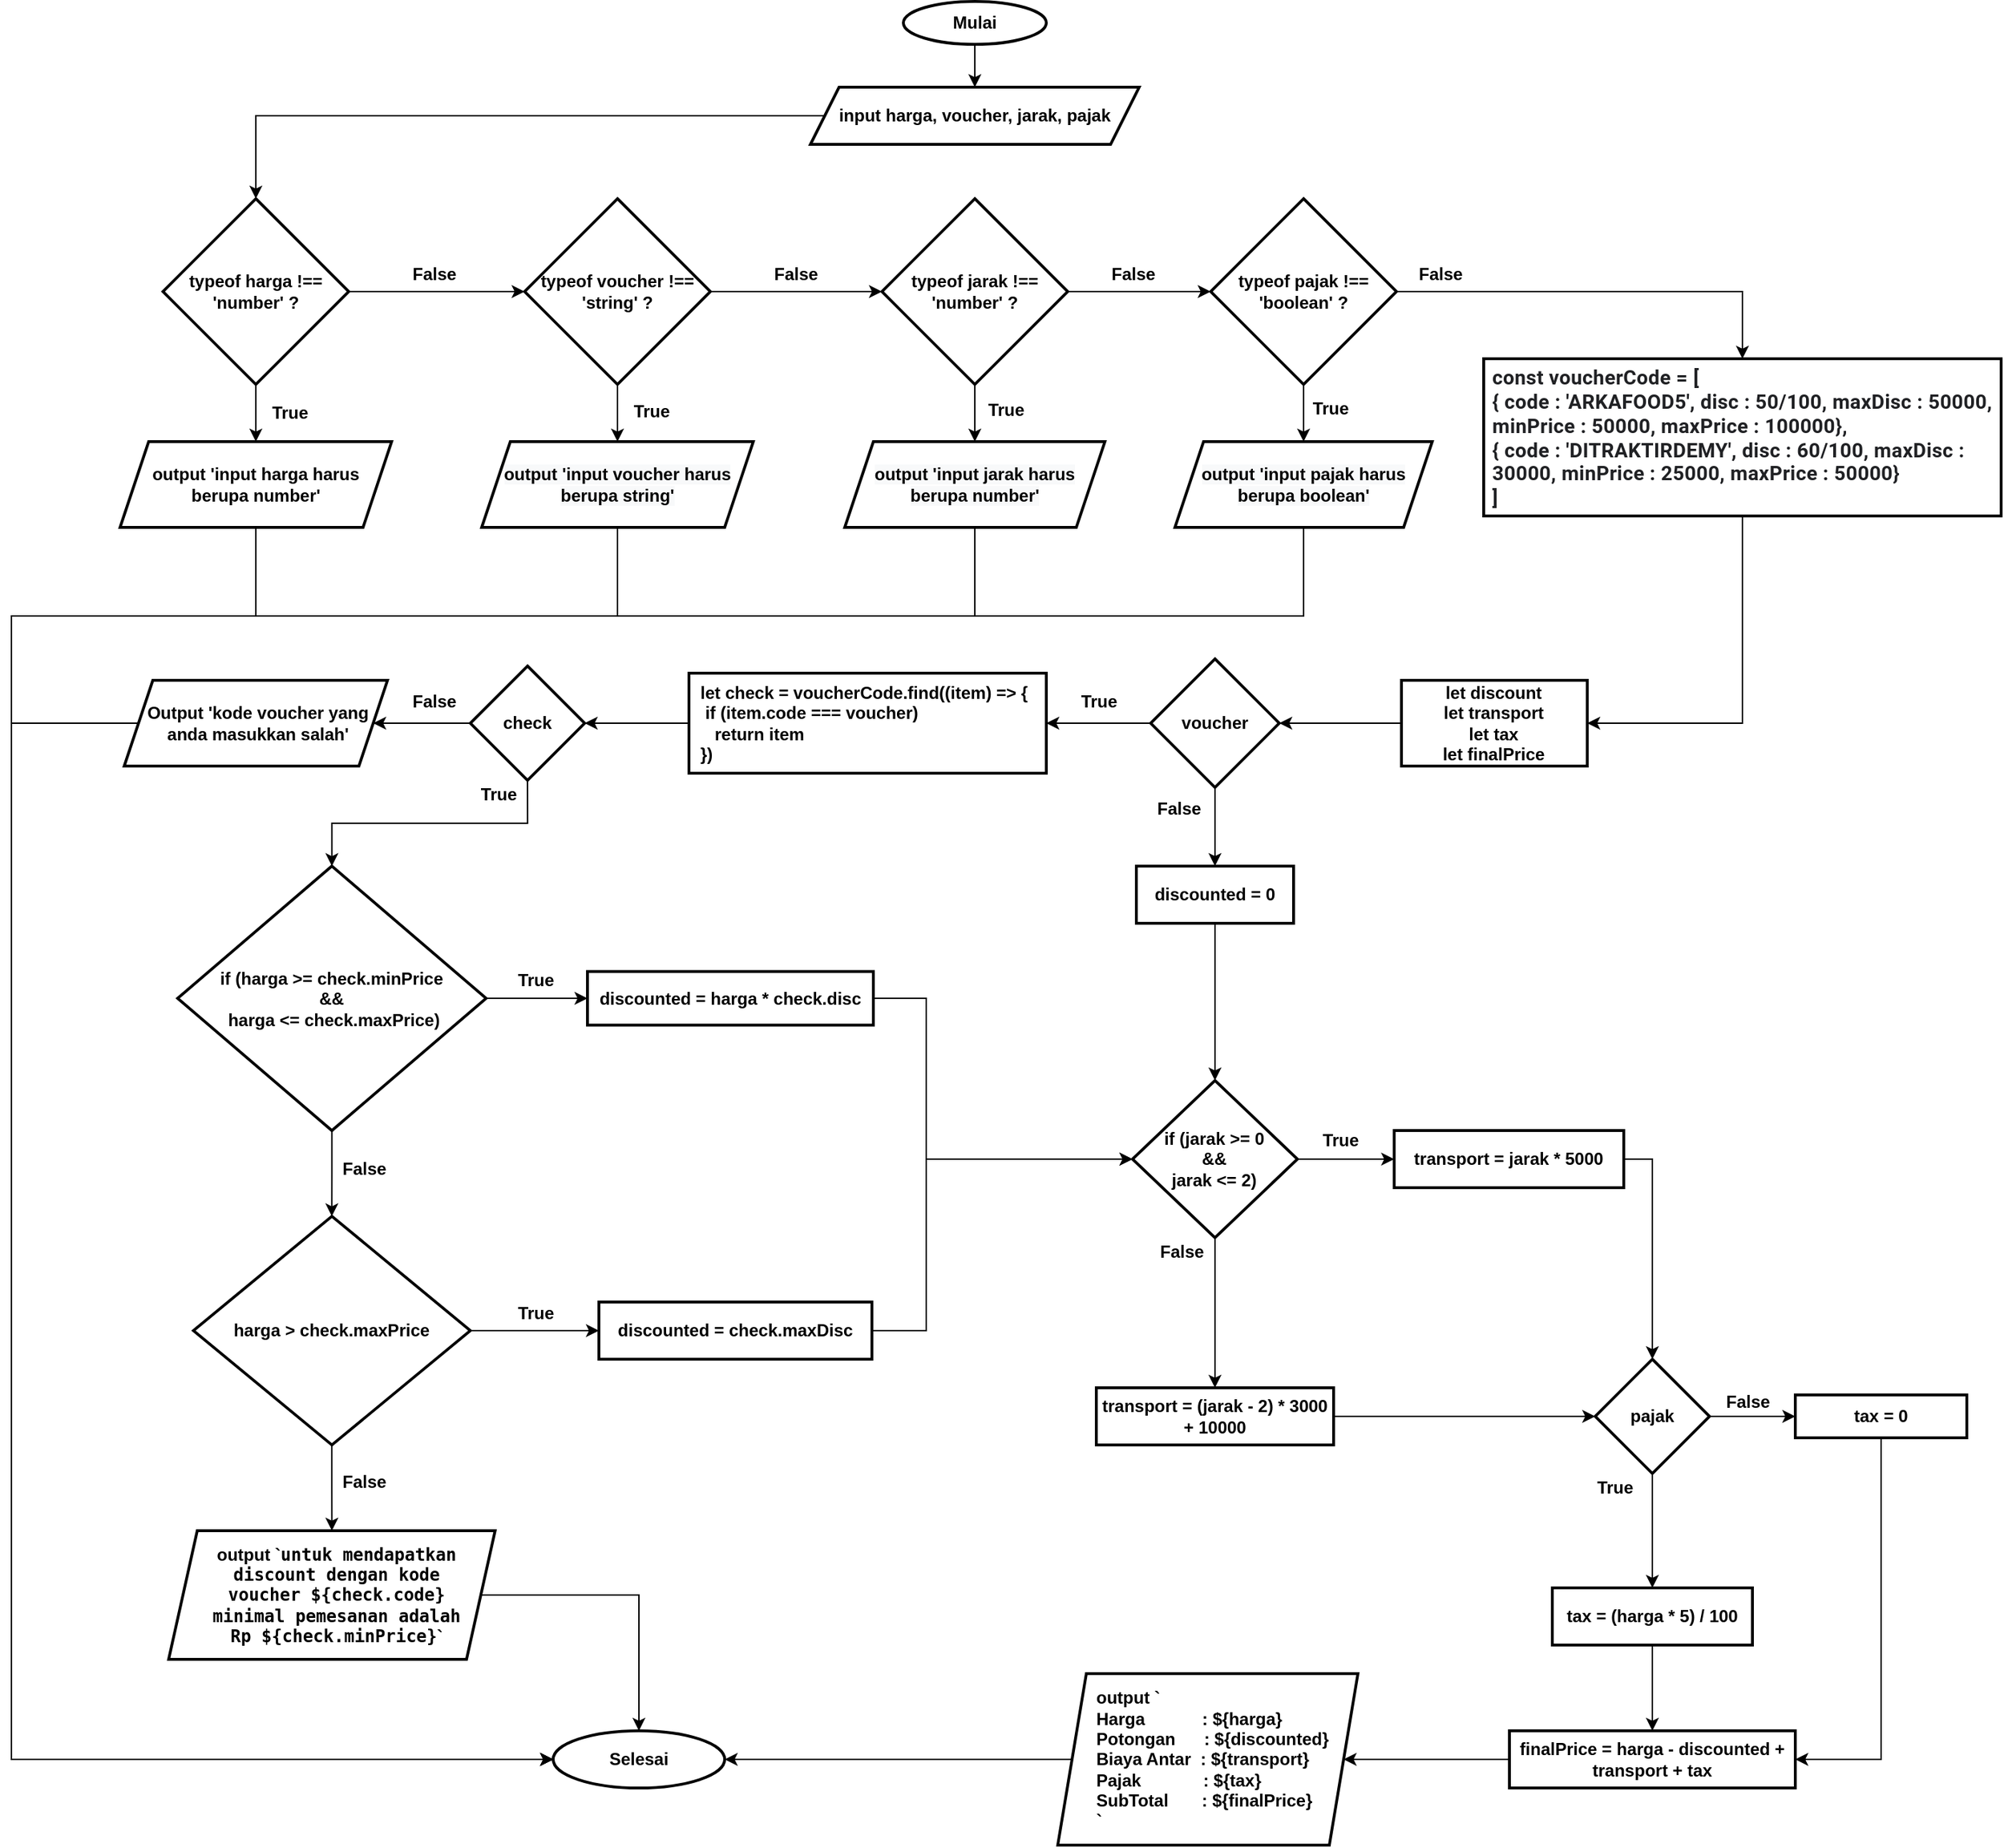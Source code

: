 <mxfile version="13.10.4" type="device"><diagram id="ELl1KDajEGCRCjRzHEgS" name="Page-1"><mxGraphModel dx="1573" dy="393" grid="1" gridSize="10" guides="1" tooltips="1" connect="1" arrows="1" fold="1" page="1" pageScale="1" pageWidth="850" pageHeight="1100" math="0" shadow="0"><root><mxCell id="0"/><mxCell id="1" parent="0"/><mxCell id="GlQfqOqBeS9ExOpWjfqs-5" value="" style="edgeStyle=orthogonalEdgeStyle;rounded=0;orthogonalLoop=1;jettySize=auto;html=1;" edge="1" parent="1" source="GlQfqOqBeS9ExOpWjfqs-1" target="GlQfqOqBeS9ExOpWjfqs-4"><mxGeometry relative="1" as="geometry"/></mxCell><mxCell id="GlQfqOqBeS9ExOpWjfqs-1" value="Mulai" style="strokeWidth=2;html=1;shape=mxgraph.flowchart.start_1;whiteSpace=wrap;fontStyle=1" vertex="1" parent="1"><mxGeometry x="474" y="10" width="100" height="30" as="geometry"/></mxCell><mxCell id="GlQfqOqBeS9ExOpWjfqs-7" value="" style="edgeStyle=orthogonalEdgeStyle;rounded=0;orthogonalLoop=1;jettySize=auto;html=1;" edge="1" parent="1" source="GlQfqOqBeS9ExOpWjfqs-4" target="GlQfqOqBeS9ExOpWjfqs-6"><mxGeometry relative="1" as="geometry"/></mxCell><mxCell id="GlQfqOqBeS9ExOpWjfqs-4" value="input harga, voucher, jarak, pajak" style="shape=parallelogram;perimeter=parallelogramPerimeter;whiteSpace=wrap;html=1;fixedSize=1;fontStyle=1;strokeWidth=2;" vertex="1" parent="1"><mxGeometry x="409" y="70" width="230" height="40" as="geometry"/></mxCell><mxCell id="GlQfqOqBeS9ExOpWjfqs-9" value="" style="edgeStyle=orthogonalEdgeStyle;rounded=0;orthogonalLoop=1;jettySize=auto;html=1;" edge="1" parent="1" source="GlQfqOqBeS9ExOpWjfqs-6" target="GlQfqOqBeS9ExOpWjfqs-8"><mxGeometry relative="1" as="geometry"/></mxCell><mxCell id="GlQfqOqBeS9ExOpWjfqs-99" style="edgeStyle=orthogonalEdgeStyle;rounded=0;orthogonalLoop=1;jettySize=auto;html=1;entryX=0.5;entryY=0;entryDx=0;entryDy=0;" edge="1" parent="1" source="GlQfqOqBeS9ExOpWjfqs-6" target="GlQfqOqBeS9ExOpWjfqs-14"><mxGeometry relative="1" as="geometry"/></mxCell><mxCell id="GlQfqOqBeS9ExOpWjfqs-6" value="typeof harga !== 'number' ?" style="rhombus;whiteSpace=wrap;html=1;fontStyle=1;strokeWidth=2;" vertex="1" parent="1"><mxGeometry x="-44" y="148" width="130" height="130" as="geometry"/></mxCell><mxCell id="GlQfqOqBeS9ExOpWjfqs-11" value="" style="edgeStyle=orthogonalEdgeStyle;rounded=0;orthogonalLoop=1;jettySize=auto;html=1;" edge="1" parent="1" source="GlQfqOqBeS9ExOpWjfqs-8" target="GlQfqOqBeS9ExOpWjfqs-10"><mxGeometry relative="1" as="geometry"/></mxCell><mxCell id="GlQfqOqBeS9ExOpWjfqs-21" value="" style="edgeStyle=orthogonalEdgeStyle;rounded=0;orthogonalLoop=1;jettySize=auto;html=1;" edge="1" parent="1" source="GlQfqOqBeS9ExOpWjfqs-8" target="GlQfqOqBeS9ExOpWjfqs-20"><mxGeometry relative="1" as="geometry"/></mxCell><mxCell id="GlQfqOqBeS9ExOpWjfqs-8" value="typeof voucher !== 'string' ?" style="rhombus;whiteSpace=wrap;html=1;fontStyle=1;strokeWidth=2;" vertex="1" parent="1"><mxGeometry x="209" y="148" width="130" height="130" as="geometry"/></mxCell><mxCell id="GlQfqOqBeS9ExOpWjfqs-13" value="" style="edgeStyle=orthogonalEdgeStyle;rounded=0;orthogonalLoop=1;jettySize=auto;html=1;" edge="1" parent="1" source="GlQfqOqBeS9ExOpWjfqs-10" target="GlQfqOqBeS9ExOpWjfqs-12"><mxGeometry relative="1" as="geometry"><Array as="points"><mxPoint x="639" y="213"/></Array></mxGeometry></mxCell><mxCell id="GlQfqOqBeS9ExOpWjfqs-24" value="" style="edgeStyle=orthogonalEdgeStyle;rounded=0;orthogonalLoop=1;jettySize=auto;html=1;" edge="1" parent="1" source="GlQfqOqBeS9ExOpWjfqs-10" target="GlQfqOqBeS9ExOpWjfqs-23"><mxGeometry relative="1" as="geometry"/></mxCell><mxCell id="GlQfqOqBeS9ExOpWjfqs-10" value="typeof jarak !== 'number' ?" style="rhombus;whiteSpace=wrap;html=1;fontStyle=1;strokeWidth=2;" vertex="1" parent="1"><mxGeometry x="459" y="148" width="130" height="130" as="geometry"/></mxCell><mxCell id="GlQfqOqBeS9ExOpWjfqs-26" value="" style="edgeStyle=orthogonalEdgeStyle;rounded=0;orthogonalLoop=1;jettySize=auto;html=1;" edge="1" parent="1" source="GlQfqOqBeS9ExOpWjfqs-12" target="GlQfqOqBeS9ExOpWjfqs-25"><mxGeometry relative="1" as="geometry"/></mxCell><mxCell id="GlQfqOqBeS9ExOpWjfqs-210" style="edgeStyle=orthogonalEdgeStyle;rounded=0;orthogonalLoop=1;jettySize=auto;html=1;entryX=0.5;entryY=0;entryDx=0;entryDy=0;" edge="1" parent="1" source="GlQfqOqBeS9ExOpWjfqs-12" target="GlQfqOqBeS9ExOpWjfqs-209"><mxGeometry relative="1" as="geometry"/></mxCell><mxCell id="GlQfqOqBeS9ExOpWjfqs-12" value="typeof pajak !== 'boolean' ?" style="rhombus;whiteSpace=wrap;html=1;fontStyle=1;strokeWidth=2;" vertex="1" parent="1"><mxGeometry x="689" y="148" width="130" height="130" as="geometry"/></mxCell><mxCell id="GlQfqOqBeS9ExOpWjfqs-191" style="edgeStyle=orthogonalEdgeStyle;rounded=0;orthogonalLoop=1;jettySize=auto;html=1;entryX=0;entryY=0.5;entryDx=0;entryDy=0;exitX=0.5;exitY=1;exitDx=0;exitDy=0;" edge="1" parent="1" source="GlQfqOqBeS9ExOpWjfqs-14" target="GlQfqOqBeS9ExOpWjfqs-188"><mxGeometry relative="1" as="geometry"><Array as="points"><mxPoint x="21" y="440"/><mxPoint x="-150" y="440"/><mxPoint x="-150" y="1240"/></Array></mxGeometry></mxCell><mxCell id="GlQfqOqBeS9ExOpWjfqs-14" value="output 'input harga harus berupa number'" style="shape=parallelogram;perimeter=parallelogramPerimeter;whiteSpace=wrap;html=1;fixedSize=1;fontStyle=1;strokeWidth=2;" vertex="1" parent="1"><mxGeometry x="-74" y="318" width="190" height="60" as="geometry"/></mxCell><mxCell id="GlQfqOqBeS9ExOpWjfqs-192" style="edgeStyle=orthogonalEdgeStyle;rounded=0;orthogonalLoop=1;jettySize=auto;html=1;entryX=0;entryY=0.5;entryDx=0;entryDy=0;" edge="1" parent="1" source="GlQfqOqBeS9ExOpWjfqs-20" target="GlQfqOqBeS9ExOpWjfqs-188"><mxGeometry relative="1" as="geometry"><Array as="points"><mxPoint x="274" y="440"/><mxPoint x="-150" y="440"/><mxPoint x="-150" y="1240"/></Array></mxGeometry></mxCell><mxCell id="GlQfqOqBeS9ExOpWjfqs-20" value="&lt;span style=&quot;color: rgb(0 , 0 , 0) ; font-family: &amp;#34;helvetica&amp;#34; ; font-size: 12px ; font-style: normal ; font-weight: 700 ; letter-spacing: normal ; text-align: center ; text-indent: 0px ; text-transform: none ; word-spacing: 0px ; background-color: rgb(248 , 249 , 250) ; display: inline ; float: none&quot;&gt;output 'input voucher harus berupa string'&lt;/span&gt;" style="shape=parallelogram;perimeter=parallelogramPerimeter;whiteSpace=wrap;html=1;fixedSize=1;fontStyle=1;strokeWidth=2;" vertex="1" parent="1"><mxGeometry x="179" y="318" width="190" height="60" as="geometry"/></mxCell><mxCell id="GlQfqOqBeS9ExOpWjfqs-193" style="edgeStyle=orthogonalEdgeStyle;rounded=0;orthogonalLoop=1;jettySize=auto;html=1;entryX=0;entryY=0.5;entryDx=0;entryDy=0;" edge="1" parent="1" source="GlQfqOqBeS9ExOpWjfqs-23" target="GlQfqOqBeS9ExOpWjfqs-188"><mxGeometry relative="1" as="geometry"><Array as="points"><mxPoint x="524" y="440"/><mxPoint x="-150" y="440"/><mxPoint x="-150" y="1240"/></Array></mxGeometry></mxCell><mxCell id="GlQfqOqBeS9ExOpWjfqs-23" value="&lt;span style=&quot;color: rgb(0 , 0 , 0) ; font-family: &amp;#34;helvetica&amp;#34; ; font-size: 12px ; font-style: normal ; font-weight: 700 ; letter-spacing: normal ; text-align: center ; text-indent: 0px ; text-transform: none ; word-spacing: 0px ; background-color: rgb(248 , 249 , 250) ; display: inline ; float: none&quot;&gt;output 'input jarak harus berupa number'&lt;/span&gt;" style="shape=parallelogram;perimeter=parallelogramPerimeter;whiteSpace=wrap;html=1;fixedSize=1;fontStyle=1;strokeWidth=2;" vertex="1" parent="1"><mxGeometry x="433" y="318" width="182" height="60" as="geometry"/></mxCell><mxCell id="GlQfqOqBeS9ExOpWjfqs-194" style="edgeStyle=orthogonalEdgeStyle;rounded=0;orthogonalLoop=1;jettySize=auto;html=1;entryX=0;entryY=0.5;entryDx=0;entryDy=0;" edge="1" parent="1" source="GlQfqOqBeS9ExOpWjfqs-25" target="GlQfqOqBeS9ExOpWjfqs-188"><mxGeometry relative="1" as="geometry"><Array as="points"><mxPoint x="754" y="440"/><mxPoint x="-150" y="440"/><mxPoint x="-150" y="1240"/></Array></mxGeometry></mxCell><mxCell id="GlQfqOqBeS9ExOpWjfqs-25" value="&lt;span style=&quot;color: rgb(0 , 0 , 0) ; font-family: &amp;#34;helvetica&amp;#34; ; font-size: 12px ; font-style: normal ; font-weight: 700 ; letter-spacing: normal ; text-align: center ; text-indent: 0px ; text-transform: none ; word-spacing: 0px ; background-color: rgb(248 , 249 , 250) ; display: inline ; float: none&quot;&gt;output 'input pajak harus berupa boolean'&lt;/span&gt;" style="shape=parallelogram;perimeter=parallelogramPerimeter;whiteSpace=wrap;html=1;fixedSize=1;fontStyle=1;strokeWidth=2;" vertex="1" parent="1"><mxGeometry x="664" y="318" width="180" height="60" as="geometry"/></mxCell><mxCell id="GlQfqOqBeS9ExOpWjfqs-27" value="False" style="text;html=1;strokeColor=none;fillColor=none;align=center;verticalAlign=middle;whiteSpace=wrap;rounded=0;fontStyle=1" vertex="1" parent="1"><mxGeometry x="126" y="191" width="40" height="20" as="geometry"/></mxCell><mxCell id="GlQfqOqBeS9ExOpWjfqs-28" value="False" style="text;html=1;strokeColor=none;fillColor=none;align=center;verticalAlign=middle;whiteSpace=wrap;rounded=0;fontStyle=1" vertex="1" parent="1"><mxGeometry x="379" y="191" width="40" height="20" as="geometry"/></mxCell><mxCell id="GlQfqOqBeS9ExOpWjfqs-29" value="False" style="text;html=1;strokeColor=none;fillColor=none;align=center;verticalAlign=middle;whiteSpace=wrap;rounded=0;fontStyle=1" vertex="1" parent="1"><mxGeometry x="615" y="191" width="40" height="20" as="geometry"/></mxCell><mxCell id="GlQfqOqBeS9ExOpWjfqs-30" value="False" style="text;html=1;strokeColor=none;fillColor=none;align=center;verticalAlign=middle;whiteSpace=wrap;rounded=0;fontStyle=1" vertex="1" parent="1"><mxGeometry x="830" y="191" width="40" height="20" as="geometry"/></mxCell><mxCell id="GlQfqOqBeS9ExOpWjfqs-31" value="True" style="text;html=1;strokeColor=none;fillColor=none;align=center;verticalAlign=middle;whiteSpace=wrap;rounded=0;fontStyle=1" vertex="1" parent="1"><mxGeometry x="25" y="288" width="40" height="20" as="geometry"/></mxCell><mxCell id="GlQfqOqBeS9ExOpWjfqs-32" value="True" style="text;html=1;strokeColor=none;fillColor=none;align=center;verticalAlign=middle;whiteSpace=wrap;rounded=0;fontStyle=1" vertex="1" parent="1"><mxGeometry x="278" y="287" width="40" height="20" as="geometry"/></mxCell><mxCell id="GlQfqOqBeS9ExOpWjfqs-33" value="True" style="text;html=1;strokeColor=none;fillColor=none;align=center;verticalAlign=middle;whiteSpace=wrap;rounded=0;fontStyle=1" vertex="1" parent="1"><mxGeometry x="526" y="286" width="40" height="20" as="geometry"/></mxCell><mxCell id="GlQfqOqBeS9ExOpWjfqs-34" value="True" style="text;html=1;strokeColor=none;fillColor=none;align=center;verticalAlign=middle;whiteSpace=wrap;rounded=0;fontStyle=1" vertex="1" parent="1"><mxGeometry x="753.31" y="285" width="40" height="20" as="geometry"/></mxCell><mxCell id="GlQfqOqBeS9ExOpWjfqs-77" value="" style="edgeStyle=orthogonalEdgeStyle;rounded=0;orthogonalLoop=1;jettySize=auto;html=1;entryX=1;entryY=0.5;entryDx=0;entryDy=0;exitX=0;exitY=0.5;exitDx=0;exitDy=0;" edge="1" parent="1" source="GlQfqOqBeS9ExOpWjfqs-35" target="GlQfqOqBeS9ExOpWjfqs-38"><mxGeometry relative="1" as="geometry"/></mxCell><mxCell id="GlQfqOqBeS9ExOpWjfqs-35" value="let discount&lt;br&gt;let transport&lt;br&gt;let tax&lt;br&gt;let finalPrice" style="whiteSpace=wrap;html=1;fontStyle=1;strokeWidth=2;" vertex="1" parent="1"><mxGeometry x="822.44" y="485" width="130" height="60" as="geometry"/></mxCell><mxCell id="GlQfqOqBeS9ExOpWjfqs-145" style="edgeStyle=orthogonalEdgeStyle;rounded=0;orthogonalLoop=1;jettySize=auto;html=1;" edge="1" parent="1" source="GlQfqOqBeS9ExOpWjfqs-38" target="GlQfqOqBeS9ExOpWjfqs-40"><mxGeometry relative="1" as="geometry"/></mxCell><mxCell id="GlQfqOqBeS9ExOpWjfqs-151" value="" style="edgeStyle=orthogonalEdgeStyle;rounded=0;orthogonalLoop=1;jettySize=auto;html=1;" edge="1" parent="1" source="GlQfqOqBeS9ExOpWjfqs-38" target="GlQfqOqBeS9ExOpWjfqs-150"><mxGeometry relative="1" as="geometry"/></mxCell><mxCell id="GlQfqOqBeS9ExOpWjfqs-38" value="voucher" style="rhombus;whiteSpace=wrap;html=1;fontStyle=1;strokeWidth=2;" vertex="1" parent="1"><mxGeometry x="647" y="470" width="90" height="90" as="geometry"/></mxCell><mxCell id="GlQfqOqBeS9ExOpWjfqs-167" style="edgeStyle=orthogonalEdgeStyle;rounded=0;orthogonalLoop=1;jettySize=auto;html=1;entryX=0.5;entryY=0;entryDx=0;entryDy=0;entryPerimeter=0;" edge="1" parent="1" source="GlQfqOqBeS9ExOpWjfqs-40" target="GlQfqOqBeS9ExOpWjfqs-166"><mxGeometry relative="1" as="geometry"/></mxCell><mxCell id="GlQfqOqBeS9ExOpWjfqs-40" value="discounted = 0" style="whiteSpace=wrap;html=1;fontStyle=1;strokeWidth=2;" vertex="1" parent="1"><mxGeometry x="637" y="615" width="110" height="40" as="geometry"/></mxCell><mxCell id="GlQfqOqBeS9ExOpWjfqs-44" value="False" style="text;html=1;strokeColor=none;fillColor=none;align=center;verticalAlign=middle;whiteSpace=wrap;rounded=0;fontStyle=1" vertex="1" parent="1"><mxGeometry x="647" y="565" width="40" height="20" as="geometry"/></mxCell><mxCell id="GlQfqOqBeS9ExOpWjfqs-47" value="True" style="text;html=1;strokeColor=none;fillColor=none;align=center;verticalAlign=middle;whiteSpace=wrap;rounded=0;fontStyle=1" vertex="1" parent="1"><mxGeometry x="591" y="490" width="40" height="20" as="geometry"/></mxCell><mxCell id="GlQfqOqBeS9ExOpWjfqs-153" value="" style="edgeStyle=orthogonalEdgeStyle;rounded=0;orthogonalLoop=1;jettySize=auto;html=1;" edge="1" parent="1" source="GlQfqOqBeS9ExOpWjfqs-150" target="GlQfqOqBeS9ExOpWjfqs-152"><mxGeometry relative="1" as="geometry"/></mxCell><mxCell id="GlQfqOqBeS9ExOpWjfqs-150" value="let check = voucherCode.find((item) =&amp;gt; {&amp;nbsp; &amp;nbsp; &amp;nbsp;if (item.code === voucher) &lt;br&gt;&amp;nbsp; &amp;nbsp;return item &lt;br&gt;})" style="whiteSpace=wrap;html=1;fontStyle=1;strokeWidth=2;align=left;spacingLeft=6;" vertex="1" parent="1"><mxGeometry x="324.0" y="480" width="250" height="70" as="geometry"/></mxCell><mxCell id="GlQfqOqBeS9ExOpWjfqs-155" value="" style="edgeStyle=orthogonalEdgeStyle;rounded=0;orthogonalLoop=1;jettySize=auto;html=1;exitX=0.5;exitY=1;exitDx=0;exitDy=0;" edge="1" parent="1" source="GlQfqOqBeS9ExOpWjfqs-152" target="GlQfqOqBeS9ExOpWjfqs-154"><mxGeometry relative="1" as="geometry"/></mxCell><mxCell id="GlQfqOqBeS9ExOpWjfqs-196" value="" style="edgeStyle=orthogonalEdgeStyle;rounded=0;orthogonalLoop=1;jettySize=auto;html=1;" edge="1" parent="1" source="GlQfqOqBeS9ExOpWjfqs-152" target="GlQfqOqBeS9ExOpWjfqs-195"><mxGeometry relative="1" as="geometry"/></mxCell><mxCell id="GlQfqOqBeS9ExOpWjfqs-152" value="check" style="rhombus;whiteSpace=wrap;html=1;fontStyle=1;align=center;strokeWidth=2;spacingLeft=0;" vertex="1" parent="1"><mxGeometry x="171.05" y="475" width="80" height="80" as="geometry"/></mxCell><mxCell id="GlQfqOqBeS9ExOpWjfqs-157" value="" style="edgeStyle=orthogonalEdgeStyle;rounded=0;orthogonalLoop=1;jettySize=auto;html=1;" edge="1" parent="1" source="GlQfqOqBeS9ExOpWjfqs-154" target="GlQfqOqBeS9ExOpWjfqs-156"><mxGeometry relative="1" as="geometry"/></mxCell><mxCell id="GlQfqOqBeS9ExOpWjfqs-159" value="" style="edgeStyle=orthogonalEdgeStyle;rounded=0;orthogonalLoop=1;jettySize=auto;html=1;" edge="1" parent="1" source="GlQfqOqBeS9ExOpWjfqs-154" target="GlQfqOqBeS9ExOpWjfqs-158"><mxGeometry relative="1" as="geometry"/></mxCell><mxCell id="GlQfqOqBeS9ExOpWjfqs-154" value="if (harga &amp;gt;= check.minPrice &lt;br&gt;&amp;amp;&amp;amp;&lt;br&gt;&amp;nbsp;harga &amp;lt;= check.maxPrice)" style="rhombus;whiteSpace=wrap;html=1;fontStyle=1;align=center;strokeWidth=2;spacingLeft=0;" vertex="1" parent="1"><mxGeometry x="-33.72" y="615" width="215.81" height="185" as="geometry"/></mxCell><mxCell id="GlQfqOqBeS9ExOpWjfqs-168" style="edgeStyle=orthogonalEdgeStyle;rounded=0;orthogonalLoop=1;jettySize=auto;html=1;entryX=0;entryY=0.5;entryDx=0;entryDy=0;entryPerimeter=0;exitX=1;exitY=0.5;exitDx=0;exitDy=0;" edge="1" parent="1" source="GlQfqOqBeS9ExOpWjfqs-156" target="GlQfqOqBeS9ExOpWjfqs-166"><mxGeometry relative="1" as="geometry"><mxPoint x="462.0" y="707.583" as="sourcePoint"/><mxPoint x="537" y="820" as="targetPoint"/><Array as="points"><mxPoint x="490" y="707"/><mxPoint x="490" y="820"/></Array></mxGeometry></mxCell><mxCell id="GlQfqOqBeS9ExOpWjfqs-156" value="discounted = harga * check.disc" style="whiteSpace=wrap;html=1;fontStyle=1;strokeWidth=2;spacingLeft=0;" vertex="1" parent="1"><mxGeometry x="252.99" y="688.75" width="200.01" height="37.5" as="geometry"/></mxCell><mxCell id="GlQfqOqBeS9ExOpWjfqs-161" value="" style="edgeStyle=orthogonalEdgeStyle;rounded=0;orthogonalLoop=1;jettySize=auto;html=1;" edge="1" parent="1" source="GlQfqOqBeS9ExOpWjfqs-158" target="GlQfqOqBeS9ExOpWjfqs-160"><mxGeometry relative="1" as="geometry"/></mxCell><mxCell id="GlQfqOqBeS9ExOpWjfqs-165" value="" style="edgeStyle=orthogonalEdgeStyle;rounded=0;orthogonalLoop=1;jettySize=auto;html=1;" edge="1" parent="1" source="GlQfqOqBeS9ExOpWjfqs-158" target="GlQfqOqBeS9ExOpWjfqs-164"><mxGeometry relative="1" as="geometry"/></mxCell><mxCell id="GlQfqOqBeS9ExOpWjfqs-158" value="harga &amp;gt; check.maxPrice" style="rhombus;whiteSpace=wrap;html=1;fontStyle=1;align=center;strokeWidth=2;spacingLeft=0;" vertex="1" parent="1"><mxGeometry x="-22.67" y="860" width="193.72" height="160" as="geometry"/></mxCell><mxCell id="GlQfqOqBeS9ExOpWjfqs-170" style="edgeStyle=orthogonalEdgeStyle;rounded=0;orthogonalLoop=1;jettySize=auto;html=1;entryX=0;entryY=0.5;entryDx=0;entryDy=0;entryPerimeter=0;" edge="1" parent="1" source="GlQfqOqBeS9ExOpWjfqs-160" target="GlQfqOqBeS9ExOpWjfqs-166"><mxGeometry relative="1" as="geometry"><Array as="points"><mxPoint x="490" y="940"/><mxPoint x="490" y="820"/></Array></mxGeometry></mxCell><mxCell id="GlQfqOqBeS9ExOpWjfqs-160" value="discounted = check.maxDisc" style="whiteSpace=wrap;html=1;fontStyle=1;strokeWidth=2;spacingLeft=0;" vertex="1" parent="1"><mxGeometry x="260.99" y="920" width="191.01" height="40" as="geometry"/></mxCell><mxCell id="GlQfqOqBeS9ExOpWjfqs-190" style="edgeStyle=orthogonalEdgeStyle;rounded=0;orthogonalLoop=1;jettySize=auto;html=1;entryX=0.5;entryY=0;entryDx=0;entryDy=0;" edge="1" parent="1" source="GlQfqOqBeS9ExOpWjfqs-164" target="GlQfqOqBeS9ExOpWjfqs-188"><mxGeometry relative="1" as="geometry"/></mxCell><mxCell id="GlQfqOqBeS9ExOpWjfqs-164" value="&lt;span style=&quot;background-color: rgb(255 , 255 , 255)&quot;&gt;output `&lt;span style=&quot;font-family: &amp;#34;droid sans mono&amp;#34; , monospace , monospace , &amp;#34;droid sans fallback&amp;#34;&quot;&gt;untuk mendapatkan discount dengan kode voucher &lt;/span&gt;&lt;span style=&quot;font-family: &amp;#34;droid sans mono&amp;#34; , monospace , monospace , &amp;#34;droid sans fallback&amp;#34;&quot;&gt;${&lt;/span&gt;&lt;span style=&quot;font-family: &amp;#34;droid sans mono&amp;#34; , monospace , monospace , &amp;#34;droid sans fallback&amp;#34;&quot;&gt;check.&lt;/span&gt;&lt;span style=&quot;font-family: &amp;#34;droid sans mono&amp;#34; , monospace , monospace , &amp;#34;droid sans fallback&amp;#34;&quot;&gt;code&lt;/span&gt;&lt;span style=&quot;font-family: &amp;#34;droid sans mono&amp;#34; , monospace , monospace , &amp;#34;droid sans fallback&amp;#34;&quot;&gt;}&lt;/span&gt;&lt;span style=&quot;font-family: &amp;#34;droid sans mono&amp;#34; , monospace , monospace , &amp;#34;droid sans fallback&amp;#34;&quot;&gt; minimal pemesanan adalah &lt;br&gt;Rp &lt;/span&gt;&lt;span style=&quot;font-family: &amp;#34;droid sans mono&amp;#34; , monospace , monospace , &amp;#34;droid sans fallback&amp;#34;&quot;&gt;${&lt;/span&gt;&lt;span style=&quot;font-family: &amp;#34;droid sans mono&amp;#34; , monospace , monospace , &amp;#34;droid sans fallback&amp;#34;&quot;&gt;check&lt;/span&gt;&lt;span style=&quot;font-family: &amp;#34;droid sans mono&amp;#34; , monospace , monospace , &amp;#34;droid sans fallback&amp;#34;&quot;&gt;.&lt;/span&gt;&lt;span style=&quot;font-family: &amp;#34;droid sans mono&amp;#34; , monospace , monospace , &amp;#34;droid sans fallback&amp;#34;&quot;&gt;minPrice&lt;/span&gt;&lt;span style=&quot;font-family: &amp;#34;droid sans mono&amp;#34; , monospace , monospace , &amp;#34;droid sans fallback&amp;#34;&quot;&gt;}&lt;/span&gt;`&lt;/span&gt;" style="shape=parallelogram;perimeter=parallelogramPerimeter;whiteSpace=wrap;html=1;fixedSize=1;fontStyle=1;strokeWidth=2;spacingLeft=17;spacingRight=10;" vertex="1" parent="1"><mxGeometry x="-40.01" y="1080" width="228.4" height="90" as="geometry"/></mxCell><mxCell id="GlQfqOqBeS9ExOpWjfqs-172" value="" style="edgeStyle=orthogonalEdgeStyle;rounded=0;orthogonalLoop=1;jettySize=auto;html=1;" edge="1" parent="1" source="GlQfqOqBeS9ExOpWjfqs-166" target="GlQfqOqBeS9ExOpWjfqs-171"><mxGeometry relative="1" as="geometry"/></mxCell><mxCell id="GlQfqOqBeS9ExOpWjfqs-174" value="" style="edgeStyle=orthogonalEdgeStyle;rounded=0;orthogonalLoop=1;jettySize=auto;html=1;" edge="1" parent="1" source="GlQfqOqBeS9ExOpWjfqs-166" target="GlQfqOqBeS9ExOpWjfqs-173"><mxGeometry relative="1" as="geometry"/></mxCell><mxCell id="GlQfqOqBeS9ExOpWjfqs-166" value="if (jarak &amp;gt;= 0 &lt;br&gt;&amp;amp;&amp;amp; &lt;br&gt;jarak &amp;lt;= 2)" style="strokeWidth=2;html=1;shape=mxgraph.flowchart.decision;whiteSpace=wrap;fontStyle=1" vertex="1" parent="1"><mxGeometry x="634.31" y="765" width="115.37" height="110" as="geometry"/></mxCell><mxCell id="GlQfqOqBeS9ExOpWjfqs-177" value="" style="edgeStyle=orthogonalEdgeStyle;rounded=0;orthogonalLoop=1;jettySize=auto;html=1;exitX=1;exitY=0.5;exitDx=0;exitDy=0;" edge="1" parent="1" source="GlQfqOqBeS9ExOpWjfqs-171" target="GlQfqOqBeS9ExOpWjfqs-176"><mxGeometry relative="1" as="geometry"/></mxCell><mxCell id="GlQfqOqBeS9ExOpWjfqs-171" value="transport = jarak * 5000" style="whiteSpace=wrap;html=1;fontStyle=1;strokeWidth=2;" vertex="1" parent="1"><mxGeometry x="817.36" y="800" width="160.64" height="40" as="geometry"/></mxCell><mxCell id="GlQfqOqBeS9ExOpWjfqs-178" style="edgeStyle=orthogonalEdgeStyle;rounded=0;orthogonalLoop=1;jettySize=auto;html=1;entryX=0;entryY=0.5;entryDx=0;entryDy=0;" edge="1" parent="1" source="GlQfqOqBeS9ExOpWjfqs-173" target="GlQfqOqBeS9ExOpWjfqs-176"><mxGeometry relative="1" as="geometry"/></mxCell><mxCell id="GlQfqOqBeS9ExOpWjfqs-173" value="transport = (jarak - 2) * 3000 + 10000" style="whiteSpace=wrap;html=1;fontStyle=1;strokeWidth=2;" vertex="1" parent="1"><mxGeometry x="608.99" y="980" width="166.01" height="40" as="geometry"/></mxCell><mxCell id="GlQfqOqBeS9ExOpWjfqs-180" value="" style="edgeStyle=orthogonalEdgeStyle;rounded=0;orthogonalLoop=1;jettySize=auto;html=1;" edge="1" parent="1" source="GlQfqOqBeS9ExOpWjfqs-176" target="GlQfqOqBeS9ExOpWjfqs-179"><mxGeometry relative="1" as="geometry"/></mxCell><mxCell id="GlQfqOqBeS9ExOpWjfqs-182" value="" style="edgeStyle=orthogonalEdgeStyle;rounded=0;orthogonalLoop=1;jettySize=auto;html=1;" edge="1" parent="1" source="GlQfqOqBeS9ExOpWjfqs-176" target="GlQfqOqBeS9ExOpWjfqs-181"><mxGeometry relative="1" as="geometry"/></mxCell><mxCell id="GlQfqOqBeS9ExOpWjfqs-176" value="pajak" style="rhombus;whiteSpace=wrap;html=1;fontStyle=1;strokeWidth=2;" vertex="1" parent="1"><mxGeometry x="958.0" y="960" width="80" height="80" as="geometry"/></mxCell><mxCell id="GlQfqOqBeS9ExOpWjfqs-184" value="" style="edgeStyle=orthogonalEdgeStyle;rounded=0;orthogonalLoop=1;jettySize=auto;html=1;" edge="1" parent="1" source="GlQfqOqBeS9ExOpWjfqs-179" target="GlQfqOqBeS9ExOpWjfqs-183"><mxGeometry relative="1" as="geometry"/></mxCell><mxCell id="GlQfqOqBeS9ExOpWjfqs-179" value="tax = (harga * 5) / 100" style="whiteSpace=wrap;html=1;fontStyle=1;strokeWidth=2;" vertex="1" parent="1"><mxGeometry x="928" y="1120" width="140" height="40" as="geometry"/></mxCell><mxCell id="GlQfqOqBeS9ExOpWjfqs-185" style="edgeStyle=orthogonalEdgeStyle;rounded=0;orthogonalLoop=1;jettySize=auto;html=1;entryX=1;entryY=0.5;entryDx=0;entryDy=0;" edge="1" parent="1" source="GlQfqOqBeS9ExOpWjfqs-181" target="GlQfqOqBeS9ExOpWjfqs-183"><mxGeometry relative="1" as="geometry"/></mxCell><mxCell id="GlQfqOqBeS9ExOpWjfqs-181" value="tax = 0" style="whiteSpace=wrap;html=1;fontStyle=1;strokeWidth=2;" vertex="1" parent="1"><mxGeometry x="1098" y="985" width="120" height="30" as="geometry"/></mxCell><mxCell id="GlQfqOqBeS9ExOpWjfqs-187" value="" style="edgeStyle=orthogonalEdgeStyle;rounded=0;orthogonalLoop=1;jettySize=auto;html=1;" edge="1" parent="1" source="GlQfqOqBeS9ExOpWjfqs-183" target="GlQfqOqBeS9ExOpWjfqs-186"><mxGeometry relative="1" as="geometry"/></mxCell><mxCell id="GlQfqOqBeS9ExOpWjfqs-183" value="finalPrice = harga - discounted + transport + tax" style="whiteSpace=wrap;html=1;fontStyle=1;strokeWidth=2;" vertex="1" parent="1"><mxGeometry x="898" y="1220" width="200" height="40" as="geometry"/></mxCell><mxCell id="GlQfqOqBeS9ExOpWjfqs-189" value="" style="edgeStyle=orthogonalEdgeStyle;rounded=0;orthogonalLoop=1;jettySize=auto;html=1;" edge="1" parent="1" source="GlQfqOqBeS9ExOpWjfqs-186" target="GlQfqOqBeS9ExOpWjfqs-188"><mxGeometry relative="1" as="geometry"/></mxCell><mxCell id="GlQfqOqBeS9ExOpWjfqs-186" value="output `&lt;br&gt;&lt;div style=&quot;&quot;&gt;Harga&amp;nbsp; &amp;nbsp; &amp;nbsp; &amp;nbsp; &amp;nbsp; &amp;nbsp; : ${harga}&lt;/div&gt;&lt;div style=&quot;&quot;&gt;Potongan&amp;nbsp; &amp;nbsp; &amp;nbsp; : ${discounted}&lt;/div&gt;&lt;div style=&quot;&quot;&gt;Biaya Antar&amp;nbsp; : ${transport}&lt;/div&gt;&lt;div style=&quot;&quot;&gt;Pajak&amp;nbsp; &amp;nbsp; &amp;nbsp; &amp;nbsp; &amp;nbsp; &amp;nbsp; &amp;nbsp;: ${tax}&lt;/div&gt;&lt;div style=&quot;&quot;&gt;SubTotal&amp;nbsp; &amp;nbsp; &amp;nbsp; &amp;nbsp;: ${finalPrice}&lt;/div&gt;`" style="shape=parallelogram;perimeter=parallelogramPerimeter;whiteSpace=wrap;html=1;fixedSize=1;fontStyle=1;strokeWidth=2;align=left;spacingLeft=25;" vertex="1" parent="1"><mxGeometry x="582" y="1180" width="210" height="120" as="geometry"/></mxCell><mxCell id="GlQfqOqBeS9ExOpWjfqs-188" value="Selesai" style="ellipse;whiteSpace=wrap;html=1;fontStyle=1;align=center;strokeWidth=2;spacingLeft=0;" vertex="1" parent="1"><mxGeometry x="229" y="1220" width="120" height="40" as="geometry"/></mxCell><mxCell id="GlQfqOqBeS9ExOpWjfqs-198" style="edgeStyle=orthogonalEdgeStyle;rounded=0;orthogonalLoop=1;jettySize=auto;html=1;entryX=0;entryY=0.5;entryDx=0;entryDy=0;" edge="1" parent="1" source="GlQfqOqBeS9ExOpWjfqs-195" target="GlQfqOqBeS9ExOpWjfqs-188"><mxGeometry relative="1" as="geometry"><Array as="points"><mxPoint x="-150" y="515"/><mxPoint x="-150" y="1240"/></Array></mxGeometry></mxCell><mxCell id="GlQfqOqBeS9ExOpWjfqs-195" value="Output 'kode voucher yang anda masukkan salah'" style="shape=parallelogram;perimeter=parallelogramPerimeter;whiteSpace=wrap;html=1;fixedSize=1;fontStyle=1;strokeWidth=2;spacingLeft=3;" vertex="1" parent="1"><mxGeometry x="-71.09" y="485" width="184.19" height="60" as="geometry"/></mxCell><mxCell id="GlQfqOqBeS9ExOpWjfqs-199" value="True" style="text;html=1;strokeColor=none;fillColor=none;align=center;verticalAlign=middle;whiteSpace=wrap;rounded=0;fontStyle=1" vertex="1" parent="1"><mxGeometry x="171.05" y="555" width="40" height="20" as="geometry"/></mxCell><mxCell id="GlQfqOqBeS9ExOpWjfqs-200" value="False" style="text;html=1;strokeColor=none;fillColor=none;align=center;verticalAlign=middle;whiteSpace=wrap;rounded=0;fontStyle=1" vertex="1" parent="1"><mxGeometry x="126" y="490" width="40" height="20" as="geometry"/></mxCell><mxCell id="GlQfqOqBeS9ExOpWjfqs-201" value="True" style="text;html=1;strokeColor=none;fillColor=none;align=center;verticalAlign=middle;whiteSpace=wrap;rounded=0;fontStyle=1" vertex="1" parent="1"><mxGeometry x="197.05" y="685" width="40" height="20" as="geometry"/></mxCell><mxCell id="GlQfqOqBeS9ExOpWjfqs-202" value="True" style="text;html=1;strokeColor=none;fillColor=none;align=center;verticalAlign=middle;whiteSpace=wrap;rounded=0;fontStyle=1" vertex="1" parent="1"><mxGeometry x="197.05" y="918" width="40" height="20" as="geometry"/></mxCell><mxCell id="GlQfqOqBeS9ExOpWjfqs-203" value="False" style="text;html=1;strokeColor=none;fillColor=none;align=center;verticalAlign=middle;whiteSpace=wrap;rounded=0;fontStyle=1" vertex="1" parent="1"><mxGeometry x="77" y="817" width="40" height="20" as="geometry"/></mxCell><mxCell id="GlQfqOqBeS9ExOpWjfqs-204" value="False" style="text;html=1;strokeColor=none;fillColor=none;align=center;verticalAlign=middle;whiteSpace=wrap;rounded=0;fontStyle=1" vertex="1" parent="1"><mxGeometry x="77" y="1036" width="40" height="20" as="geometry"/></mxCell><mxCell id="GlQfqOqBeS9ExOpWjfqs-205" value="False" style="text;html=1;strokeColor=none;fillColor=none;align=center;verticalAlign=middle;whiteSpace=wrap;rounded=0;fontStyle=1" vertex="1" parent="1"><mxGeometry x="649" y="875" width="40" height="20" as="geometry"/></mxCell><mxCell id="GlQfqOqBeS9ExOpWjfqs-206" value="True" style="text;html=1;strokeColor=none;fillColor=none;align=center;verticalAlign=middle;whiteSpace=wrap;rounded=0;fontStyle=1" vertex="1" parent="1"><mxGeometry x="760" y="797" width="40" height="20" as="geometry"/></mxCell><mxCell id="GlQfqOqBeS9ExOpWjfqs-207" value="True" style="text;html=1;strokeColor=none;fillColor=none;align=center;verticalAlign=middle;whiteSpace=wrap;rounded=0;fontStyle=1" vertex="1" parent="1"><mxGeometry x="952.44" y="1040" width="40" height="20" as="geometry"/></mxCell><mxCell id="GlQfqOqBeS9ExOpWjfqs-208" value="False" style="text;html=1;strokeColor=none;fillColor=none;align=center;verticalAlign=middle;whiteSpace=wrap;rounded=0;fontStyle=1" vertex="1" parent="1"><mxGeometry x="1045" y="980" width="40" height="20" as="geometry"/></mxCell><mxCell id="GlQfqOqBeS9ExOpWjfqs-211" style="edgeStyle=orthogonalEdgeStyle;rounded=0;orthogonalLoop=1;jettySize=auto;html=1;entryX=1;entryY=0.5;entryDx=0;entryDy=0;" edge="1" parent="1" source="GlQfqOqBeS9ExOpWjfqs-209" target="GlQfqOqBeS9ExOpWjfqs-35"><mxGeometry relative="1" as="geometry"/></mxCell><mxCell id="GlQfqOqBeS9ExOpWjfqs-209" value="&lt;span style=&quot;color: rgb(32 , 33 , 36) ; font-family: &amp;#34;roboto&amp;#34; , &amp;#34;arial&amp;#34; , sans-serif ; font-size: 14px ; letter-spacing: 0.2px ; background-color: rgb(255 , 255 , 255)&quot;&gt;const voucherCode = [&lt;/span&gt;&lt;br style=&quot;color: rgb(32 , 33 , 36) ; font-family: &amp;#34;roboto&amp;#34; , &amp;#34;arial&amp;#34; , sans-serif ; font-size: 14px ; letter-spacing: 0.2px ; background-color: rgb(255 , 255 , 255)&quot;&gt;&lt;span style=&quot;color: rgb(32 , 33 , 36) ; font-family: &amp;#34;roboto&amp;#34; , &amp;#34;arial&amp;#34; , sans-serif ; font-size: 14px ; letter-spacing: 0.2px ; background-color: rgb(255 , 255 , 255)&quot;&gt;        {&amp;nbsp;&lt;/span&gt;&lt;span style=&quot;color: rgb(32 , 33 , 36) ; font-family: &amp;#34;roboto&amp;#34; , &amp;#34;arial&amp;#34; , sans-serif ; font-size: 14px ; letter-spacing: 0.2px ; background-color: rgb(255 , 255 , 255)&quot;&gt;code : 'ARKAFOOD5',&amp;nbsp;&lt;/span&gt;&lt;span style=&quot;color: rgb(32 , 33 , 36) ; font-family: &amp;#34;roboto&amp;#34; , &amp;#34;arial&amp;#34; , sans-serif ; font-size: 14px ; letter-spacing: 0.2px ; background-color: rgb(255 , 255 , 255)&quot;&gt;disc : 50/100,&amp;nbsp;&lt;/span&gt;&lt;span style=&quot;color: rgb(32 , 33 , 36) ; font-family: &amp;#34;roboto&amp;#34; , &amp;#34;arial&amp;#34; , sans-serif ; font-size: 14px ; letter-spacing: 0.2px ; background-color: rgb(255 , 255 , 255)&quot;&gt;maxDisc : 50000,&lt;/span&gt;&lt;br style=&quot;color: rgb(32 , 33 , 36) ; font-family: &amp;#34;roboto&amp;#34; , &amp;#34;arial&amp;#34; , sans-serif ; font-size: 14px ; letter-spacing: 0.2px ; background-color: rgb(255 , 255 , 255)&quot;&gt;&lt;span style=&quot;color: rgb(32 , 33 , 36) ; font-family: &amp;#34;roboto&amp;#34; , &amp;#34;arial&amp;#34; , sans-serif ; font-size: 14px ; letter-spacing: 0.2px ; background-color: rgb(255 , 255 , 255)&quot;&gt;            minPrice : 50000,&amp;nbsp;&lt;/span&gt;&lt;span style=&quot;color: rgb(32 , 33 , 36) ; font-family: &amp;#34;roboto&amp;#34; , &amp;#34;arial&amp;#34; , sans-serif ; font-size: 14px ; letter-spacing: 0.2px ; background-color: rgb(255 , 255 , 255)&quot;&gt;maxPrice : 100000&lt;/span&gt;&lt;span style=&quot;color: rgb(32 , 33 , 36) ; font-family: &amp;#34;roboto&amp;#34; , &amp;#34;arial&amp;#34; , sans-serif ; font-size: 14px ; letter-spacing: 0.2px ; background-color: rgb(255 , 255 , 255)&quot;&gt;},&lt;/span&gt;&lt;br style=&quot;color: rgb(32 , 33 , 36) ; font-family: &amp;#34;roboto&amp;#34; , &amp;#34;arial&amp;#34; , sans-serif ; font-size: 14px ; letter-spacing: 0.2px ; background-color: rgb(255 , 255 , 255)&quot;&gt;&lt;span style=&quot;color: rgb(32 , 33 , 36) ; font-family: &amp;#34;roboto&amp;#34; , &amp;#34;arial&amp;#34; , sans-serif ; font-size: 14px ; letter-spacing: 0.2px ; background-color: rgb(255 , 255 , 255)&quot;&gt;        {&amp;nbsp;&lt;/span&gt;&lt;span style=&quot;color: rgb(32 , 33 , 36) ; font-family: &amp;#34;roboto&amp;#34; , &amp;#34;arial&amp;#34; , sans-serif ; font-size: 14px ; letter-spacing: 0.2px ; background-color: rgb(255 , 255 , 255)&quot;&gt;code : 'DITRAKTIRDEMY',&amp;nbsp;&lt;/span&gt;&lt;span style=&quot;color: rgb(32 , 33 , 36) ; font-family: &amp;#34;roboto&amp;#34; , &amp;#34;arial&amp;#34; , sans-serif ; font-size: 14px ; letter-spacing: 0.2px ; background-color: rgb(255 , 255 , 255)&quot;&gt;disc : 60/100,&amp;nbsp;&lt;/span&gt;&lt;span style=&quot;color: rgb(32 , 33 , 36) ; font-family: &amp;#34;roboto&amp;#34; , &amp;#34;arial&amp;#34; , sans-serif ; font-size: 14px ; letter-spacing: 0.2px ; background-color: rgb(255 , 255 , 255)&quot;&gt;maxDisc : 30000,&amp;nbsp;&lt;/span&gt;&lt;span style=&quot;color: rgb(32 , 33 , 36) ; font-family: &amp;#34;roboto&amp;#34; , &amp;#34;arial&amp;#34; , sans-serif ; font-size: 14px ; letter-spacing: 0.2px ; background-color: rgb(255 , 255 , 255)&quot;&gt;minPrice : 25000,&amp;nbsp;&lt;/span&gt;&lt;span style=&quot;color: rgb(32 , 33 , 36) ; font-family: &amp;#34;roboto&amp;#34; , &amp;#34;arial&amp;#34; , sans-serif ; font-size: 14px ; letter-spacing: 0.2px ; background-color: rgb(255 , 255 , 255)&quot;&gt;maxPrice : 50000&lt;/span&gt;&lt;span style=&quot;color: rgb(32 , 33 , 36) ; font-family: &amp;#34;roboto&amp;#34; , &amp;#34;arial&amp;#34; , sans-serif ; font-size: 14px ; letter-spacing: 0.2px ; background-color: rgb(255 , 255 , 255)&quot;&gt;}&lt;br&gt;&lt;/span&gt;&lt;span style=&quot;background-color: rgb(255 , 255 , 255) ; color: rgb(32 , 33 , 36) ; font-family: &amp;#34;roboto&amp;#34; , &amp;#34;arial&amp;#34; , sans-serif ; font-size: 14px ; letter-spacing: 0.2px&quot;&gt;]&lt;/span&gt;&lt;span style=&quot;color: rgb(32 , 33 , 36) ; font-family: &amp;#34;roboto&amp;#34; , &amp;#34;arial&amp;#34; , sans-serif ; font-size: 14px ; letter-spacing: 0.2px ; background-color: rgb(255 , 255 , 255)&quot;&gt;&lt;br&gt;&lt;/span&gt;" style="whiteSpace=wrap;html=1;fontStyle=1;strokeWidth=2;align=left;spacingLeft=4;" vertex="1" parent="1"><mxGeometry x="880" y="260" width="362" height="110" as="geometry"/></mxCell></root></mxGraphModel></diagram></mxfile>
